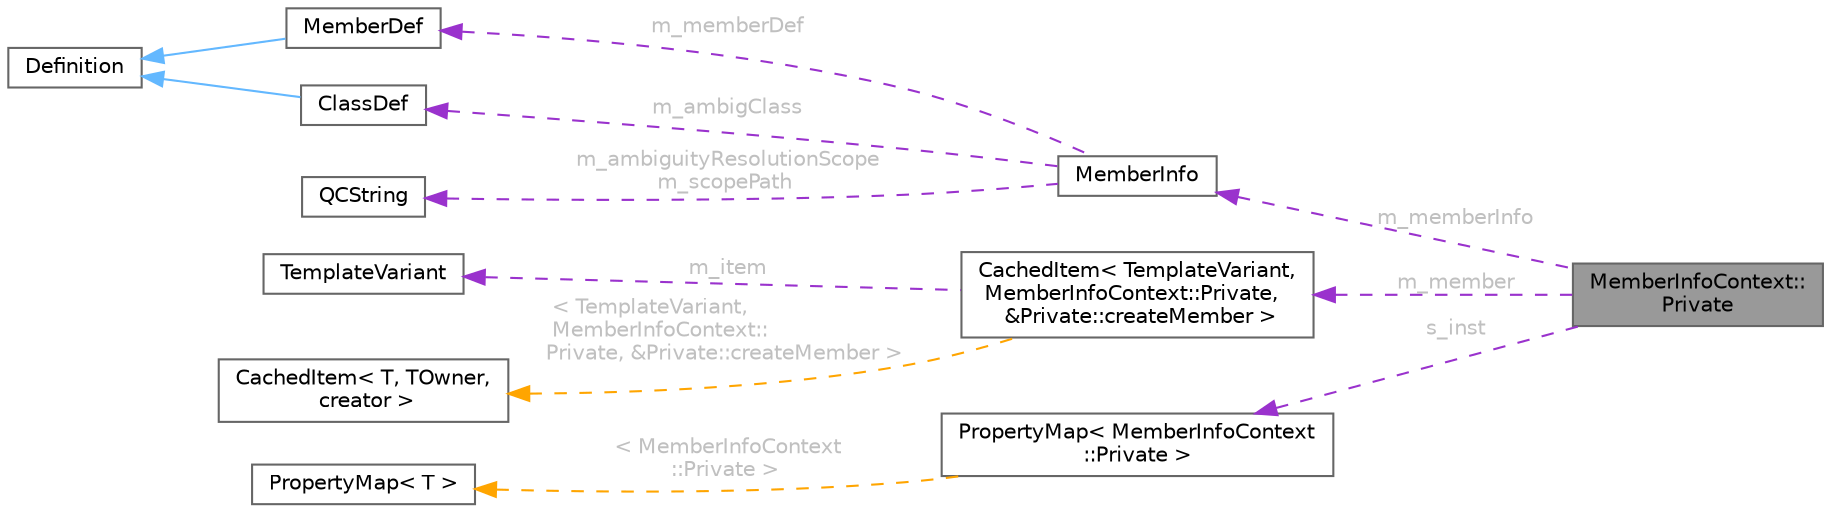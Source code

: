 digraph "MemberInfoContext::Private"
{
 // INTERACTIVE_SVG=YES
 // LATEX_PDF_SIZE
  bgcolor="transparent";
  edge [fontname=Helvetica,fontsize=10,labelfontname=Helvetica,labelfontsize=10];
  node [fontname=Helvetica,fontsize=10,shape=box,height=0.2,width=0.4];
  rankdir="LR";
  Node1 [label="MemberInfoContext::\lPrivate",height=0.2,width=0.4,color="gray40", fillcolor="grey60", style="filled", fontcolor="black",tooltip=" "];
  Node2 -> Node1 [dir="back",color="darkorchid3",style="dashed",label=" m_memberInfo",fontcolor="grey" ];
  Node2 [label="MemberInfo",height=0.2,width=0.4,color="gray40", fillcolor="white", style="filled",URL="$d5/d86/class_member_info.html",tooltip="Data associated with a MemberDef in an inheritance relation."];
  Node3 -> Node2 [dir="back",color="darkorchid3",style="dashed",label=" m_memberDef",fontcolor="grey" ];
  Node3 [label="MemberDef",height=0.2,width=0.4,color="gray40", fillcolor="white", style="filled",URL="$da/d09/class_member_def.html",tooltip="A model of a class/file/namespace member symbol."];
  Node4 -> Node3 [dir="back",color="steelblue1",style="solid"];
  Node4 [label="Definition",height=0.2,width=0.4,color="gray40", fillcolor="white", style="filled",URL="$d5/dcc/class_definition.html",tooltip="The common base class of all entity definitions found in the sources."];
  Node5 -> Node2 [dir="back",color="darkorchid3",style="dashed",label=" m_ambiguityResolutionScope\nm_scopePath",fontcolor="grey" ];
  Node5 [label="QCString",height=0.2,width=0.4,color="gray40", fillcolor="white", style="filled",URL="$d9/d45/class_q_c_string.html",tooltip="This is an alternative implementation of QCString."];
  Node6 -> Node2 [dir="back",color="darkorchid3",style="dashed",label=" m_ambigClass",fontcolor="grey" ];
  Node6 [label="ClassDef",height=0.2,width=0.4,color="gray40", fillcolor="white", style="filled",URL="$d1/dcf/class_class_def.html",tooltip="A abstract class representing of a compound symbol."];
  Node4 -> Node6 [dir="back",color="steelblue1",style="solid"];
  Node7 -> Node1 [dir="back",color="darkorchid3",style="dashed",label=" m_member",fontcolor="grey" ];
  Node7 [label="CachedItem\< TemplateVariant,\l MemberInfoContext::Private,\l &Private::createMember \>",height=0.2,width=0.4,color="gray40", fillcolor="white", style="filled",URL="$d7/dc1/class_cached_item.html",tooltip=" "];
  Node8 -> Node7 [dir="back",color="darkorchid3",style="dashed",label=" m_item",fontcolor="grey" ];
  Node8 [label="TemplateVariant",height=0.2,width=0.4,color="gray40", fillcolor="white", style="filled",URL="$d1/dba/class_template_variant.html",tooltip="Variant type which can hold one value of a fixed set of types."];
  Node9 -> Node7 [dir="back",color="orange",style="dashed",label=" \< TemplateVariant,\l MemberInfoContext::\lPrivate, &Private::createMember \>",fontcolor="grey" ];
  Node9 [label="CachedItem\< T, TOwner,\l creator \>",height=0.2,width=0.4,color="gray40", fillcolor="white", style="filled",URL="$d7/dc1/class_cached_item.html",tooltip="Wrapper for data that needs to be cached."];
  Node10 -> Node1 [dir="back",color="darkorchid3",style="dashed",label=" s_inst",fontcolor="grey" ];
  Node10 [label="PropertyMap\< MemberInfoContext\l::Private \>",height=0.2,width=0.4,color="gray40", fillcolor="white", style="filled",URL="$d5/dbf/class_property_map.html",tooltip=" "];
  Node11 -> Node10 [dir="back",color="orange",style="dashed",label=" \< MemberInfoContext\l::Private \>",fontcolor="grey" ];
  Node11 [label="PropertyMap\< T \>",height=0.2,width=0.4,color="gray40", fillcolor="white", style="filled",URL="$d5/dbf/class_property_map.html",tooltip="Class representing a mapping of properties and the corresponding getter function."];
}
